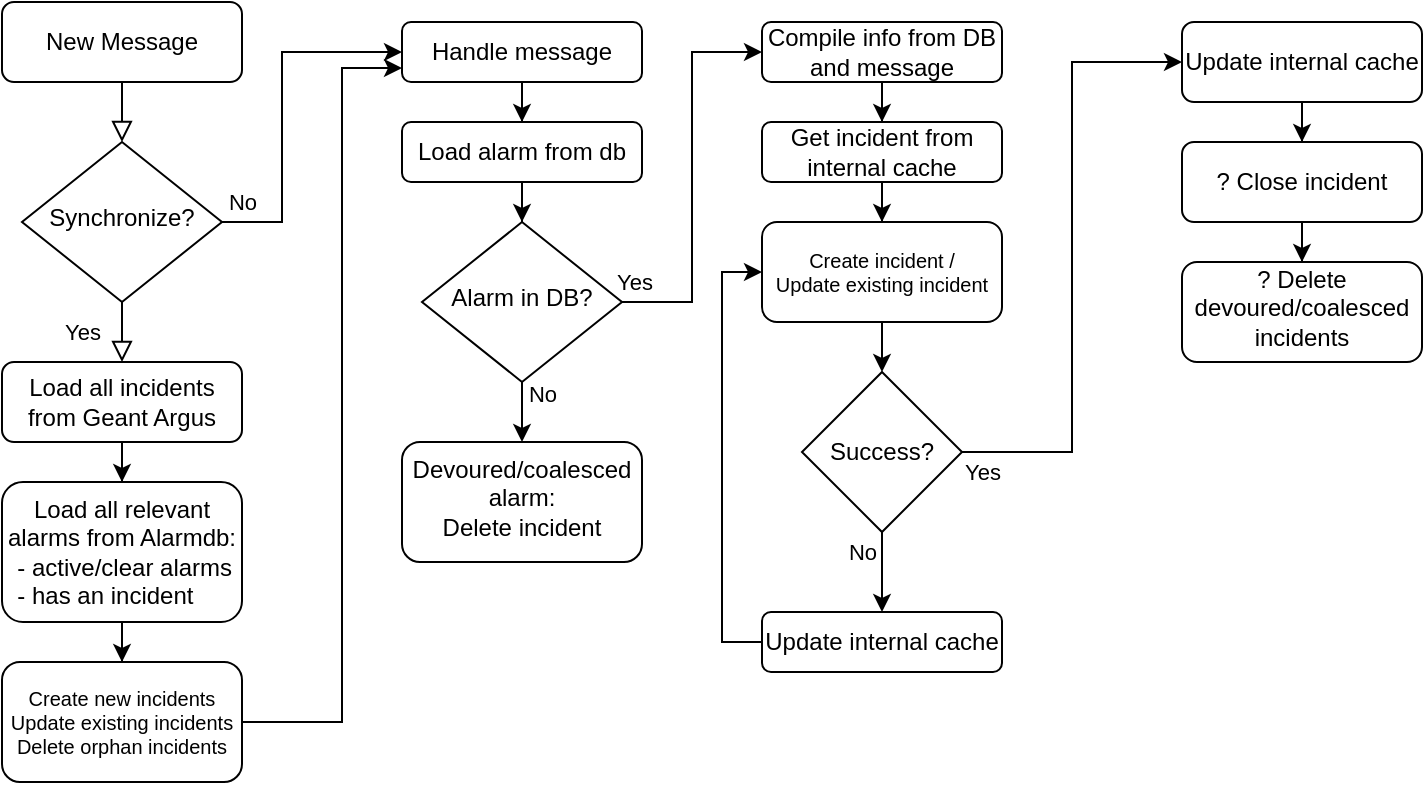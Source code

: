 <mxfile version="26.2.12">
  <diagram id="C5RBs43oDa-KdzZeNtuy" name="argus-notifier-flow">
    <mxGraphModel dx="1555" dy="1429" grid="1" gridSize="10" guides="1" tooltips="1" connect="1" arrows="1" fold="1" page="1" pageScale="1" pageWidth="827" pageHeight="1169" math="0" shadow="0">
      <root>
        <mxCell id="WIyWlLk6GJQsqaUBKTNV-0" />
        <mxCell id="WIyWlLk6GJQsqaUBKTNV-1" parent="WIyWlLk6GJQsqaUBKTNV-0" />
        <mxCell id="WIyWlLk6GJQsqaUBKTNV-2" value="" style="rounded=0;html=1;jettySize=auto;orthogonalLoop=1;fontSize=11;endArrow=block;endFill=0;endSize=8;strokeWidth=1;shadow=0;labelBackgroundColor=none;edgeStyle=orthogonalEdgeStyle;" parent="WIyWlLk6GJQsqaUBKTNV-1" source="WIyWlLk6GJQsqaUBKTNV-3" target="WIyWlLk6GJQsqaUBKTNV-6" edge="1">
          <mxGeometry relative="1" as="geometry" />
        </mxCell>
        <mxCell id="WIyWlLk6GJQsqaUBKTNV-3" value="New Message" style="rounded=1;whiteSpace=wrap;html=1;fontSize=12;glass=0;strokeWidth=1;shadow=0;" parent="WIyWlLk6GJQsqaUBKTNV-1" vertex="1">
          <mxGeometry x="40" y="80" width="120" height="40" as="geometry" />
        </mxCell>
        <mxCell id="WIyWlLk6GJQsqaUBKTNV-4" value="Yes" style="rounded=0;html=1;jettySize=auto;orthogonalLoop=1;fontSize=11;endArrow=block;endFill=0;endSize=8;strokeWidth=1;shadow=0;labelBackgroundColor=none;edgeStyle=orthogonalEdgeStyle;entryX=0.5;entryY=0;entryDx=0;entryDy=0;" parent="WIyWlLk6GJQsqaUBKTNV-1" source="WIyWlLk6GJQsqaUBKTNV-6" target="WIyWlLk6GJQsqaUBKTNV-12" edge="1">
          <mxGeometry y="20" relative="1" as="geometry">
            <mxPoint as="offset" />
            <mxPoint x="100" y="270" as="targetPoint" />
          </mxGeometry>
        </mxCell>
        <mxCell id="WIyWlLk6GJQsqaUBKTNV-5" value="No" style="edgeStyle=orthogonalEdgeStyle;rounded=0;html=1;jettySize=auto;orthogonalLoop=1;fontSize=11;endArrow=classic;endFill=1;endSize=6;strokeWidth=1;shadow=0;labelBackgroundColor=none;entryX=0;entryY=0.5;entryDx=0;entryDy=0;" parent="WIyWlLk6GJQsqaUBKTNV-1" source="WIyWlLk6GJQsqaUBKTNV-6" target="8kru0WENIbJZDsrZKBN--7" edge="1">
          <mxGeometry x="-0.886" y="10" relative="1" as="geometry">
            <mxPoint as="offset" />
            <mxPoint x="200" y="190" as="targetPoint" />
            <Array as="points">
              <mxPoint x="180" y="190" />
              <mxPoint x="180" y="105" />
            </Array>
          </mxGeometry>
        </mxCell>
        <mxCell id="WIyWlLk6GJQsqaUBKTNV-6" value="Synchronize?" style="rhombus;whiteSpace=wrap;html=1;shadow=0;fontFamily=Helvetica;fontSize=12;align=center;strokeWidth=1;spacing=6;spacingTop=-4;" parent="WIyWlLk6GJQsqaUBKTNV-1" vertex="1">
          <mxGeometry x="50" y="150" width="100" height="80" as="geometry" />
        </mxCell>
        <mxCell id="8kru0WENIbJZDsrZKBN--4" value="" style="edgeStyle=orthogonalEdgeStyle;rounded=0;orthogonalLoop=1;jettySize=auto;html=1;" parent="WIyWlLk6GJQsqaUBKTNV-1" source="WIyWlLk6GJQsqaUBKTNV-12" target="8kru0WENIbJZDsrZKBN--3" edge="1">
          <mxGeometry relative="1" as="geometry" />
        </mxCell>
        <mxCell id="WIyWlLk6GJQsqaUBKTNV-12" value="Load all incidents from Geant Argus" style="rounded=1;whiteSpace=wrap;html=1;fontSize=12;glass=0;strokeWidth=1;shadow=0;" parent="WIyWlLk6GJQsqaUBKTNV-1" vertex="1">
          <mxGeometry x="40" y="260" width="120" height="40" as="geometry" />
        </mxCell>
        <mxCell id="8kru0WENIbJZDsrZKBN--6" value="" style="edgeStyle=orthogonalEdgeStyle;rounded=0;orthogonalLoop=1;jettySize=auto;html=1;" parent="WIyWlLk6GJQsqaUBKTNV-1" source="8kru0WENIbJZDsrZKBN--3" target="8kru0WENIbJZDsrZKBN--5" edge="1">
          <mxGeometry relative="1" as="geometry" />
        </mxCell>
        <mxCell id="8kru0WENIbJZDsrZKBN--3" value="&lt;div&gt;Load all relevant alarms from Alarmdb:&lt;/div&gt;&lt;div align=&quot;left&quot;&gt;&amp;nbsp; - active/clear alarms&lt;/div&gt;&lt;div align=&quot;left&quot;&gt;&amp;nbsp; - has an incident&lt;/div&gt;" style="whiteSpace=wrap;html=1;rounded=1;glass=0;strokeWidth=1;shadow=0;align=center;labelPosition=center;verticalLabelPosition=middle;verticalAlign=middle;" parent="WIyWlLk6GJQsqaUBKTNV-1" vertex="1">
          <mxGeometry x="40" y="320" width="120" height="70" as="geometry" />
        </mxCell>
        <mxCell id="8kru0WENIbJZDsrZKBN--8" value="" style="edgeStyle=orthogonalEdgeStyle;rounded=0;orthogonalLoop=1;jettySize=auto;html=1;entryX=0;entryY=0.75;entryDx=0;entryDy=0;" parent="WIyWlLk6GJQsqaUBKTNV-1" source="8kru0WENIbJZDsrZKBN--5" target="8kru0WENIbJZDsrZKBN--7" edge="1">
          <mxGeometry relative="1" as="geometry">
            <Array as="points">
              <mxPoint x="210" y="440" />
              <mxPoint x="210" y="113" />
              <mxPoint x="240" y="113" />
            </Array>
          </mxGeometry>
        </mxCell>
        <mxCell id="8kru0WENIbJZDsrZKBN--5" value="&lt;div&gt;Create new incidents&lt;/div&gt;&lt;div&gt;Update existing incidents&lt;/div&gt;&lt;div&gt;Delete orphan incidents&lt;/div&gt;" style="rounded=1;whiteSpace=wrap;html=1;fontSize=10;" parent="WIyWlLk6GJQsqaUBKTNV-1" vertex="1">
          <mxGeometry x="40" y="410" width="120" height="60" as="geometry" />
        </mxCell>
        <mxCell id="8kru0WENIbJZDsrZKBN--45" value="" style="edgeStyle=orthogonalEdgeStyle;rounded=0;orthogonalLoop=1;jettySize=auto;html=1;" parent="WIyWlLk6GJQsqaUBKTNV-1" source="8kru0WENIbJZDsrZKBN--7" target="8kru0WENIbJZDsrZKBN--9" edge="1">
          <mxGeometry relative="1" as="geometry" />
        </mxCell>
        <mxCell id="8kru0WENIbJZDsrZKBN--7" value="Handle message" style="whiteSpace=wrap;html=1;fontSize=12;rounded=1;" parent="WIyWlLk6GJQsqaUBKTNV-1" vertex="1">
          <mxGeometry x="240" y="90" width="120" height="30" as="geometry" />
        </mxCell>
        <mxCell id="8kru0WENIbJZDsrZKBN--15" value="" style="edgeStyle=orthogonalEdgeStyle;rounded=0;orthogonalLoop=1;jettySize=auto;html=1;" parent="WIyWlLk6GJQsqaUBKTNV-1" source="8kru0WENIbJZDsrZKBN--9" target="8kru0WENIbJZDsrZKBN--14" edge="1">
          <mxGeometry relative="1" as="geometry" />
        </mxCell>
        <mxCell id="8kru0WENIbJZDsrZKBN--9" value="Load alarm from db" style="whiteSpace=wrap;html=1;fontSize=12;rounded=1;" parent="WIyWlLk6GJQsqaUBKTNV-1" vertex="1">
          <mxGeometry x="240" y="140" width="120" height="30" as="geometry" />
        </mxCell>
        <mxCell id="8kru0WENIbJZDsrZKBN--22" value="" style="edgeStyle=orthogonalEdgeStyle;rounded=0;orthogonalLoop=1;jettySize=auto;html=1;" parent="WIyWlLk6GJQsqaUBKTNV-1" source="8kru0WENIbJZDsrZKBN--24" target="8kru0WENIbJZDsrZKBN--21" edge="1">
          <mxGeometry relative="1" as="geometry" />
        </mxCell>
        <mxCell id="8kru0WENIbJZDsrZKBN--11" value="Compile info from DB and message" style="whiteSpace=wrap;html=1;fontSize=12;rounded=1;" parent="WIyWlLk6GJQsqaUBKTNV-1" vertex="1">
          <mxGeometry x="420" y="90" width="120" height="30" as="geometry" />
        </mxCell>
        <mxCell id="8kru0WENIbJZDsrZKBN--16" value="&lt;div&gt;Yes&lt;/div&gt;" style="edgeStyle=orthogonalEdgeStyle;rounded=0;orthogonalLoop=1;jettySize=auto;html=1;entryX=0;entryY=0.5;entryDx=0;entryDy=0;" parent="WIyWlLk6GJQsqaUBKTNV-1" source="8kru0WENIbJZDsrZKBN--14" target="8kru0WENIbJZDsrZKBN--11" edge="1">
          <mxGeometry x="-0.945" y="10" relative="1" as="geometry">
            <mxPoint x="220" y="710" as="targetPoint" />
            <Array as="points" />
            <mxPoint as="offset" />
          </mxGeometry>
        </mxCell>
        <mxCell id="8kru0WENIbJZDsrZKBN--20" value="No" style="edgeStyle=orthogonalEdgeStyle;rounded=0;orthogonalLoop=1;jettySize=auto;html=1;exitX=0.5;exitY=1;exitDx=0;exitDy=0;" parent="WIyWlLk6GJQsqaUBKTNV-1" source="8kru0WENIbJZDsrZKBN--14" target="8kru0WENIbJZDsrZKBN--19" edge="1">
          <mxGeometry x="-0.6" y="10" relative="1" as="geometry">
            <Array as="points">
              <mxPoint x="300" y="320" />
              <mxPoint x="300" y="320" />
            </Array>
            <mxPoint as="offset" />
          </mxGeometry>
        </mxCell>
        <mxCell id="8kru0WENIbJZDsrZKBN--14" value="Alarm in DB?" style="rhombus;whiteSpace=wrap;html=1;shadow=0;fontFamily=Helvetica;fontSize=12;align=center;strokeWidth=1;spacing=6;spacingTop=-4;" parent="WIyWlLk6GJQsqaUBKTNV-1" vertex="1">
          <mxGeometry x="250" y="190" width="100" height="80" as="geometry" />
        </mxCell>
        <mxCell id="8kru0WENIbJZDsrZKBN--19" value="&lt;div&gt;Devoured/coalesced alarm:&lt;/div&gt;&lt;div&gt;Delete incident&lt;/div&gt;" style="rounded=1;whiteSpace=wrap;html=1;shadow=0;strokeWidth=1;spacing=6;spacingTop=-4;verticalAlign=middle;align=center;" parent="WIyWlLk6GJQsqaUBKTNV-1" vertex="1">
          <mxGeometry x="240" y="300" width="120" height="60" as="geometry" />
        </mxCell>
        <mxCell id="8kru0WENIbJZDsrZKBN--28" value="" style="edgeStyle=orthogonalEdgeStyle;rounded=0;orthogonalLoop=1;jettySize=auto;html=1;" parent="WIyWlLk6GJQsqaUBKTNV-1" source="8kru0WENIbJZDsrZKBN--21" target="8kru0WENIbJZDsrZKBN--27" edge="1">
          <mxGeometry relative="1" as="geometry" />
        </mxCell>
        <mxCell id="8kru0WENIbJZDsrZKBN--21" value="&lt;div&gt;Create incident /&lt;/div&gt;&lt;div&gt;Update existing incident&lt;/div&gt;" style="rounded=1;whiteSpace=wrap;html=1;fontSize=10;" parent="WIyWlLk6GJQsqaUBKTNV-1" vertex="1">
          <mxGeometry x="420" y="190" width="120" height="50" as="geometry" />
        </mxCell>
        <mxCell id="8kru0WENIbJZDsrZKBN--26" value="" style="edgeStyle=orthogonalEdgeStyle;rounded=0;orthogonalLoop=1;jettySize=auto;html=1;" parent="WIyWlLk6GJQsqaUBKTNV-1" source="8kru0WENIbJZDsrZKBN--11" target="8kru0WENIbJZDsrZKBN--24" edge="1">
          <mxGeometry relative="1" as="geometry">
            <mxPoint x="330" y="655" as="sourcePoint" />
            <mxPoint x="330" y="745" as="targetPoint" />
          </mxGeometry>
        </mxCell>
        <mxCell id="8kru0WENIbJZDsrZKBN--24" value="Get incident from internal cache" style="whiteSpace=wrap;html=1;fontSize=12;rounded=1;" parent="WIyWlLk6GJQsqaUBKTNV-1" vertex="1">
          <mxGeometry x="420" y="140" width="120" height="30" as="geometry" />
        </mxCell>
        <mxCell id="8kru0WENIbJZDsrZKBN--43" value="No" style="edgeStyle=orthogonalEdgeStyle;rounded=0;orthogonalLoop=1;jettySize=auto;html=1;" parent="WIyWlLk6GJQsqaUBKTNV-1" source="8kru0WENIbJZDsrZKBN--27" target="8kru0WENIbJZDsrZKBN--32" edge="1">
          <mxGeometry x="-0.5" y="-10" relative="1" as="geometry">
            <Array as="points">
              <mxPoint x="480" y="365" />
              <mxPoint x="480" y="365" />
            </Array>
            <mxPoint as="offset" />
          </mxGeometry>
        </mxCell>
        <mxCell id="8kru0WENIbJZDsrZKBN--44" value="Yes" style="edgeStyle=orthogonalEdgeStyle;rounded=0;orthogonalLoop=1;jettySize=auto;html=1;exitX=1;exitY=0.5;exitDx=0;exitDy=0;entryX=0;entryY=0.5;entryDx=0;entryDy=0;" parent="WIyWlLk6GJQsqaUBKTNV-1" source="8kru0WENIbJZDsrZKBN--27" target="8kru0WENIbJZDsrZKBN--29" edge="1">
          <mxGeometry x="-0.938" y="-10" relative="1" as="geometry">
            <mxPoint as="offset" />
          </mxGeometry>
        </mxCell>
        <mxCell id="8kru0WENIbJZDsrZKBN--27" value="Success?" style="rhombus;whiteSpace=wrap;html=1;" parent="WIyWlLk6GJQsqaUBKTNV-1" vertex="1">
          <mxGeometry x="440" y="265" width="80" height="80" as="geometry" />
        </mxCell>
        <mxCell id="8kru0WENIbJZDsrZKBN--38" value="" style="edgeStyle=orthogonalEdgeStyle;rounded=0;orthogonalLoop=1;jettySize=auto;html=1;entryX=0.5;entryY=0;entryDx=0;entryDy=0;" parent="WIyWlLk6GJQsqaUBKTNV-1" source="8kru0WENIbJZDsrZKBN--29" target="8kru0WENIbJZDsrZKBN--39" edge="1">
          <mxGeometry relative="1" as="geometry">
            <mxPoint x="690" y="150" as="targetPoint" />
          </mxGeometry>
        </mxCell>
        <mxCell id="8kru0WENIbJZDsrZKBN--29" value="Update internal cache" style="rounded=1;whiteSpace=wrap;html=1;" parent="WIyWlLk6GJQsqaUBKTNV-1" vertex="1">
          <mxGeometry x="630" y="90" width="120" height="40" as="geometry" />
        </mxCell>
        <mxCell id="8kru0WENIbJZDsrZKBN--33" style="edgeStyle=orthogonalEdgeStyle;rounded=0;orthogonalLoop=1;jettySize=auto;html=1;exitX=0;exitY=0.5;exitDx=0;exitDy=0;entryX=0;entryY=0.5;entryDx=0;entryDy=0;" parent="WIyWlLk6GJQsqaUBKTNV-1" source="8kru0WENIbJZDsrZKBN--32" target="8kru0WENIbJZDsrZKBN--21" edge="1">
          <mxGeometry relative="1" as="geometry" />
        </mxCell>
        <mxCell id="8kru0WENIbJZDsrZKBN--32" value="Update internal cache" style="rounded=1;whiteSpace=wrap;html=1;" parent="WIyWlLk6GJQsqaUBKTNV-1" vertex="1">
          <mxGeometry x="420" y="385" width="120" height="30" as="geometry" />
        </mxCell>
        <mxCell id="8kru0WENIbJZDsrZKBN--42" value="" style="edgeStyle=orthogonalEdgeStyle;rounded=0;orthogonalLoop=1;jettySize=auto;html=1;" parent="WIyWlLk6GJQsqaUBKTNV-1" source="8kru0WENIbJZDsrZKBN--39" target="8kru0WENIbJZDsrZKBN--41" edge="1">
          <mxGeometry relative="1" as="geometry" />
        </mxCell>
        <mxCell id="8kru0WENIbJZDsrZKBN--39" value="? Close incident" style="whiteSpace=wrap;html=1;rounded=1;" parent="WIyWlLk6GJQsqaUBKTNV-1" vertex="1">
          <mxGeometry x="630" y="150" width="120" height="40" as="geometry" />
        </mxCell>
        <mxCell id="8kru0WENIbJZDsrZKBN--41" value="? Delete devoured/coalesced incidents" style="rounded=1;whiteSpace=wrap;html=1;shadow=0;strokeWidth=1;spacing=6;spacingTop=-4;verticalAlign=middle;align=center;" parent="WIyWlLk6GJQsqaUBKTNV-1" vertex="1">
          <mxGeometry x="630" y="210" width="120" height="50" as="geometry" />
        </mxCell>
      </root>
    </mxGraphModel>
  </diagram>
</mxfile>
